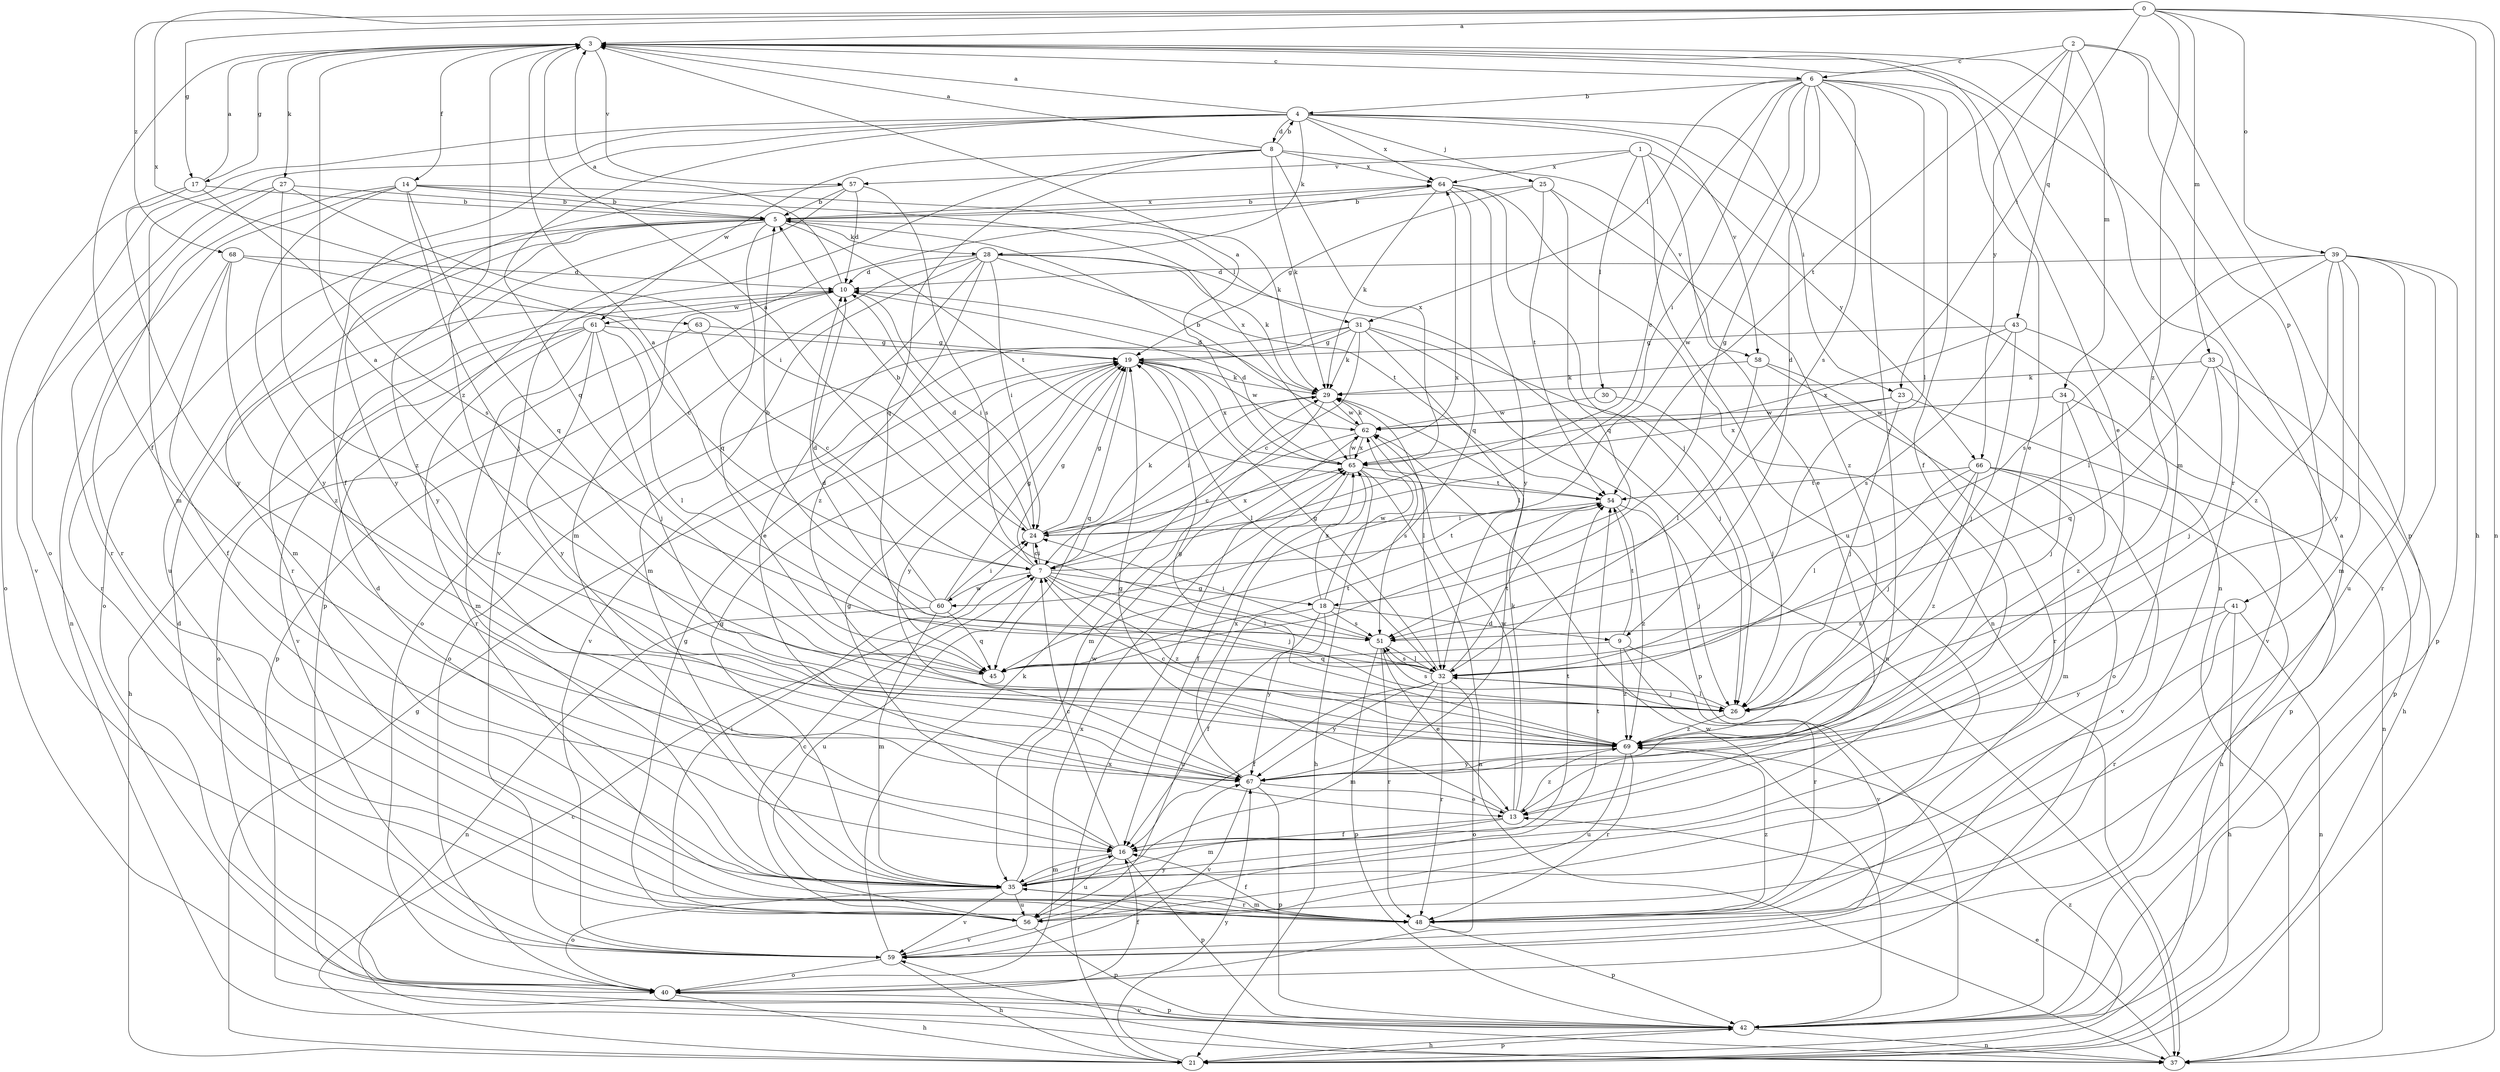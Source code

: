 strict digraph  {
0;
1;
2;
3;
4;
5;
6;
7;
8;
9;
10;
13;
14;
16;
17;
18;
19;
21;
23;
24;
25;
26;
27;
28;
29;
30;
31;
32;
33;
34;
35;
37;
39;
40;
41;
42;
43;
45;
48;
51;
54;
56;
57;
58;
59;
60;
61;
62;
63;
64;
65;
66;
67;
68;
69;
0 -> 3  [label=a];
0 -> 17  [label=g];
0 -> 21  [label=h];
0 -> 23  [label=i];
0 -> 33  [label=m];
0 -> 37  [label=n];
0 -> 39  [label=o];
0 -> 63  [label=x];
0 -> 68  [label=z];
0 -> 69  [label=z];
1 -> 13  [label=e];
1 -> 30  [label=l];
1 -> 56  [label=u];
1 -> 57  [label=v];
1 -> 64  [label=x];
1 -> 66  [label=y];
2 -> 6  [label=c];
2 -> 34  [label=m];
2 -> 41  [label=p];
2 -> 42  [label=p];
2 -> 43  [label=q];
2 -> 54  [label=t];
2 -> 66  [label=y];
3 -> 6  [label=c];
3 -> 13  [label=e];
3 -> 14  [label=f];
3 -> 16  [label=f];
3 -> 17  [label=g];
3 -> 27  [label=k];
3 -> 35  [label=m];
3 -> 48  [label=r];
3 -> 57  [label=v];
3 -> 69  [label=z];
4 -> 3  [label=a];
4 -> 8  [label=d];
4 -> 16  [label=f];
4 -> 23  [label=i];
4 -> 25  [label=j];
4 -> 28  [label=k];
4 -> 35  [label=m];
4 -> 37  [label=n];
4 -> 40  [label=o];
4 -> 45  [label=q];
4 -> 58  [label=v];
4 -> 64  [label=x];
5 -> 28  [label=k];
5 -> 31  [label=l];
5 -> 35  [label=m];
5 -> 40  [label=o];
5 -> 45  [label=q];
5 -> 48  [label=r];
5 -> 54  [label=t];
5 -> 56  [label=u];
5 -> 64  [label=x];
5 -> 67  [label=y];
6 -> 4  [label=b];
6 -> 7  [label=c];
6 -> 9  [label=d];
6 -> 13  [label=e];
6 -> 16  [label=f];
6 -> 18  [label=g];
6 -> 24  [label=i];
6 -> 31  [label=l];
6 -> 32  [label=l];
6 -> 51  [label=s];
6 -> 60  [label=w];
6 -> 67  [label=y];
7 -> 3  [label=a];
7 -> 18  [label=g];
7 -> 19  [label=g];
7 -> 24  [label=i];
7 -> 26  [label=j];
7 -> 32  [label=l];
7 -> 54  [label=t];
7 -> 56  [label=u];
7 -> 60  [label=w];
7 -> 64  [label=x];
7 -> 69  [label=z];
8 -> 3  [label=a];
8 -> 4  [label=b];
8 -> 29  [label=k];
8 -> 45  [label=q];
8 -> 58  [label=v];
8 -> 59  [label=v];
8 -> 61  [label=w];
8 -> 64  [label=x];
8 -> 65  [label=x];
9 -> 45  [label=q];
9 -> 48  [label=r];
9 -> 54  [label=t];
9 -> 59  [label=v];
9 -> 69  [label=z];
10 -> 3  [label=a];
10 -> 24  [label=i];
10 -> 42  [label=p];
10 -> 61  [label=w];
13 -> 16  [label=f];
13 -> 19  [label=g];
13 -> 29  [label=k];
13 -> 35  [label=m];
13 -> 62  [label=w];
13 -> 69  [label=z];
14 -> 5  [label=b];
14 -> 26  [label=j];
14 -> 29  [label=k];
14 -> 37  [label=n];
14 -> 45  [label=q];
14 -> 48  [label=r];
14 -> 65  [label=x];
14 -> 67  [label=y];
16 -> 7  [label=c];
16 -> 19  [label=g];
16 -> 35  [label=m];
16 -> 42  [label=p];
16 -> 54  [label=t];
16 -> 56  [label=u];
17 -> 3  [label=a];
17 -> 5  [label=b];
17 -> 40  [label=o];
17 -> 51  [label=s];
17 -> 67  [label=y];
18 -> 9  [label=d];
18 -> 16  [label=f];
18 -> 51  [label=s];
18 -> 56  [label=u];
18 -> 62  [label=w];
18 -> 65  [label=x];
18 -> 67  [label=y];
19 -> 29  [label=k];
19 -> 32  [label=l];
19 -> 45  [label=q];
19 -> 62  [label=w];
19 -> 65  [label=x];
19 -> 67  [label=y];
21 -> 7  [label=c];
21 -> 19  [label=g];
21 -> 42  [label=p];
21 -> 65  [label=x];
21 -> 67  [label=y];
21 -> 69  [label=z];
23 -> 26  [label=j];
23 -> 37  [label=n];
23 -> 62  [label=w];
23 -> 65  [label=x];
24 -> 5  [label=b];
24 -> 7  [label=c];
24 -> 10  [label=d];
24 -> 19  [label=g];
24 -> 29  [label=k];
24 -> 65  [label=x];
25 -> 5  [label=b];
25 -> 19  [label=g];
25 -> 45  [label=q];
25 -> 54  [label=t];
25 -> 69  [label=z];
26 -> 32  [label=l];
26 -> 51  [label=s];
26 -> 69  [label=z];
27 -> 5  [label=b];
27 -> 24  [label=i];
27 -> 48  [label=r];
27 -> 59  [label=v];
27 -> 69  [label=z];
28 -> 10  [label=d];
28 -> 13  [label=e];
28 -> 24  [label=i];
28 -> 29  [label=k];
28 -> 35  [label=m];
28 -> 37  [label=n];
28 -> 40  [label=o];
28 -> 54  [label=t];
28 -> 69  [label=z];
29 -> 10  [label=d];
29 -> 24  [label=i];
29 -> 32  [label=l];
29 -> 35  [label=m];
29 -> 62  [label=w];
30 -> 26  [label=j];
30 -> 62  [label=w];
31 -> 7  [label=c];
31 -> 19  [label=g];
31 -> 26  [label=j];
31 -> 29  [label=k];
31 -> 32  [label=l];
31 -> 40  [label=o];
31 -> 42  [label=p];
31 -> 59  [label=v];
32 -> 10  [label=d];
32 -> 16  [label=f];
32 -> 19  [label=g];
32 -> 26  [label=j];
32 -> 35  [label=m];
32 -> 40  [label=o];
32 -> 48  [label=r];
32 -> 51  [label=s];
32 -> 54  [label=t];
32 -> 67  [label=y];
33 -> 21  [label=h];
33 -> 26  [label=j];
33 -> 29  [label=k];
33 -> 42  [label=p];
33 -> 45  [label=q];
34 -> 26  [label=j];
34 -> 42  [label=p];
34 -> 62  [label=w];
34 -> 69  [label=z];
35 -> 10  [label=d];
35 -> 16  [label=f];
35 -> 19  [label=g];
35 -> 40  [label=o];
35 -> 48  [label=r];
35 -> 56  [label=u];
35 -> 59  [label=v];
35 -> 62  [label=w];
37 -> 13  [label=e];
37 -> 59  [label=v];
39 -> 10  [label=d];
39 -> 32  [label=l];
39 -> 35  [label=m];
39 -> 42  [label=p];
39 -> 48  [label=r];
39 -> 51  [label=s];
39 -> 56  [label=u];
39 -> 67  [label=y];
39 -> 69  [label=z];
40 -> 16  [label=f];
40 -> 21  [label=h];
40 -> 42  [label=p];
40 -> 65  [label=x];
41 -> 21  [label=h];
41 -> 37  [label=n];
41 -> 48  [label=r];
41 -> 51  [label=s];
41 -> 67  [label=y];
42 -> 3  [label=a];
42 -> 21  [label=h];
42 -> 37  [label=n];
42 -> 62  [label=w];
43 -> 19  [label=g];
43 -> 26  [label=j];
43 -> 51  [label=s];
43 -> 59  [label=v];
43 -> 65  [label=x];
45 -> 3  [label=a];
45 -> 54  [label=t];
48 -> 16  [label=f];
48 -> 35  [label=m];
48 -> 42  [label=p];
48 -> 69  [label=z];
51 -> 3  [label=a];
51 -> 13  [label=e];
51 -> 24  [label=i];
51 -> 32  [label=l];
51 -> 42  [label=p];
51 -> 48  [label=r];
54 -> 24  [label=i];
54 -> 26  [label=j];
54 -> 69  [label=z];
56 -> 7  [label=c];
56 -> 19  [label=g];
56 -> 24  [label=i];
56 -> 42  [label=p];
56 -> 54  [label=t];
56 -> 59  [label=v];
57 -> 5  [label=b];
57 -> 10  [label=d];
57 -> 42  [label=p];
57 -> 51  [label=s];
57 -> 67  [label=y];
58 -> 29  [label=k];
58 -> 32  [label=l];
58 -> 40  [label=o];
58 -> 48  [label=r];
59 -> 10  [label=d];
59 -> 21  [label=h];
59 -> 29  [label=k];
59 -> 40  [label=o];
59 -> 67  [label=y];
60 -> 5  [label=b];
60 -> 10  [label=d];
60 -> 19  [label=g];
60 -> 24  [label=i];
60 -> 35  [label=m];
60 -> 37  [label=n];
60 -> 45  [label=q];
61 -> 19  [label=g];
61 -> 21  [label=h];
61 -> 26  [label=j];
61 -> 32  [label=l];
61 -> 35  [label=m];
61 -> 48  [label=r];
61 -> 59  [label=v];
61 -> 67  [label=y];
62 -> 5  [label=b];
62 -> 7  [label=c];
62 -> 29  [label=k];
62 -> 51  [label=s];
62 -> 65  [label=x];
63 -> 7  [label=c];
63 -> 19  [label=g];
63 -> 40  [label=o];
64 -> 5  [label=b];
64 -> 26  [label=j];
64 -> 29  [label=k];
64 -> 35  [label=m];
64 -> 37  [label=n];
64 -> 45  [label=q];
64 -> 67  [label=y];
65 -> 3  [label=a];
65 -> 10  [label=d];
65 -> 16  [label=f];
65 -> 21  [label=h];
65 -> 37  [label=n];
65 -> 54  [label=t];
65 -> 62  [label=w];
66 -> 21  [label=h];
66 -> 26  [label=j];
66 -> 32  [label=l];
66 -> 35  [label=m];
66 -> 54  [label=t];
66 -> 59  [label=v];
66 -> 69  [label=z];
67 -> 13  [label=e];
67 -> 42  [label=p];
67 -> 59  [label=v];
67 -> 65  [label=x];
68 -> 7  [label=c];
68 -> 10  [label=d];
68 -> 16  [label=f];
68 -> 48  [label=r];
68 -> 69  [label=z];
69 -> 7  [label=c];
69 -> 19  [label=g];
69 -> 48  [label=r];
69 -> 56  [label=u];
69 -> 67  [label=y];
}
